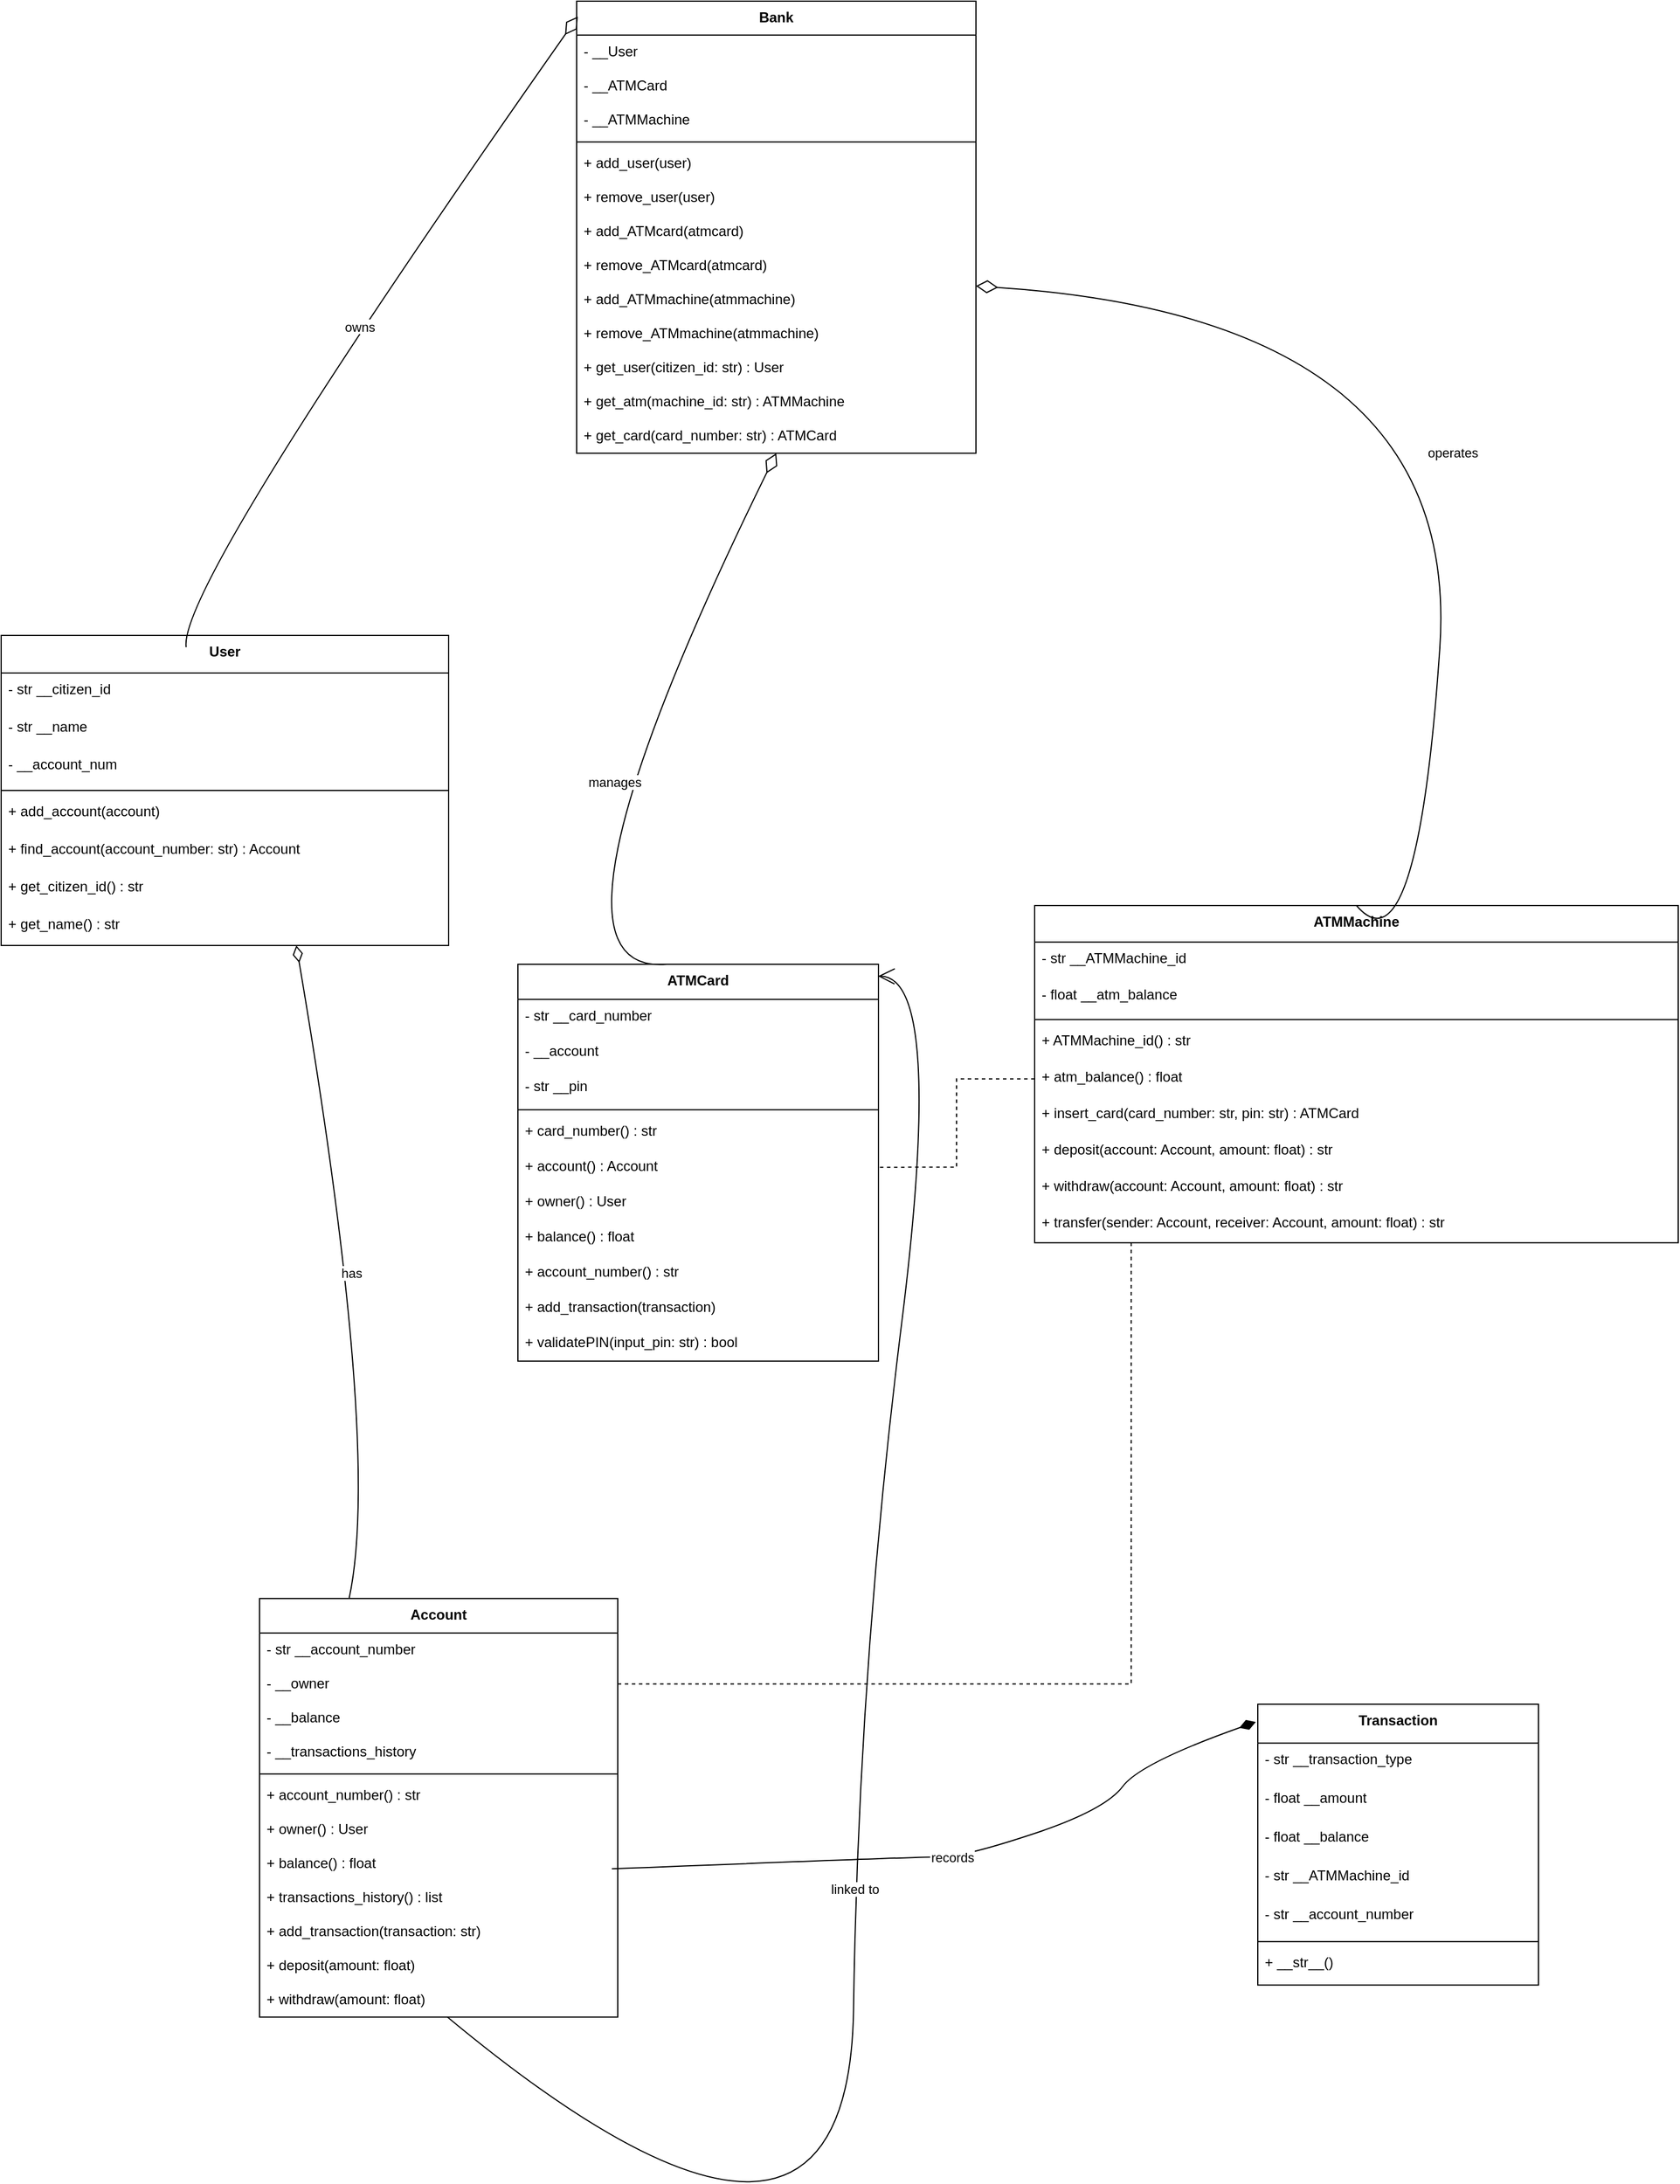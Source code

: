 <mxfile version="26.0.10">
  <diagram name="Page-1" id="AO7jDaF04mrUktQadGIV">
    <mxGraphModel dx="867" dy="-1650" grid="1" gridSize="10" guides="1" tooltips="1" connect="1" arrows="1" fold="1" page="1" pageScale="1" pageWidth="850" pageHeight="1100" math="0" shadow="0">
      <root>
        <mxCell id="0" />
        <mxCell id="1" parent="0" />
        <mxCell id="sYNDpKJ8vTi7Abch_v9E-185" value="Bank" style="swimlane;fontStyle=1;align=center;verticalAlign=top;childLayout=stackLayout;horizontal=1;startSize=28.923;horizontalStack=0;resizeParent=1;resizeParentMax=0;resizeLast=0;collapsible=0;marginBottom=0;" parent="1" vertex="1">
          <mxGeometry x="490" y="2730" width="340" height="384.923" as="geometry" />
        </mxCell>
        <mxCell id="sYNDpKJ8vTi7Abch_v9E-186" value="- __User" style="text;strokeColor=none;fillColor=none;align=left;verticalAlign=top;spacingLeft=4;spacingRight=4;overflow=hidden;rotatable=0;points=[[0,0.5],[1,0.5]];portConstraint=eastwest;" parent="sYNDpKJ8vTi7Abch_v9E-185" vertex="1">
          <mxGeometry y="28.923" width="340" height="29" as="geometry" />
        </mxCell>
        <mxCell id="sYNDpKJ8vTi7Abch_v9E-187" value="- __ATMCard" style="text;strokeColor=none;fillColor=none;align=left;verticalAlign=top;spacingLeft=4;spacingRight=4;overflow=hidden;rotatable=0;points=[[0,0.5],[1,0.5]];portConstraint=eastwest;" parent="sYNDpKJ8vTi7Abch_v9E-185" vertex="1">
          <mxGeometry y="57.923" width="340" height="29" as="geometry" />
        </mxCell>
        <mxCell id="sYNDpKJ8vTi7Abch_v9E-188" value="- __ATMMachine" style="text;strokeColor=none;fillColor=none;align=left;verticalAlign=top;spacingLeft=4;spacingRight=4;overflow=hidden;rotatable=0;points=[[0,0.5],[1,0.5]];portConstraint=eastwest;" parent="sYNDpKJ8vTi7Abch_v9E-185" vertex="1">
          <mxGeometry y="86.923" width="340" height="29" as="geometry" />
        </mxCell>
        <mxCell id="sYNDpKJ8vTi7Abch_v9E-189" style="line;strokeWidth=1;fillColor=none;align=left;verticalAlign=middle;spacingTop=-1;spacingLeft=3;spacingRight=3;rotatable=0;labelPosition=right;points=[];portConstraint=eastwest;strokeColor=inherit;" parent="sYNDpKJ8vTi7Abch_v9E-185" vertex="1">
          <mxGeometry y="115.923" width="340" height="8" as="geometry" />
        </mxCell>
        <mxCell id="sYNDpKJ8vTi7Abch_v9E-190" value="+ add_user(user)" style="text;strokeColor=none;fillColor=none;align=left;verticalAlign=top;spacingLeft=4;spacingRight=4;overflow=hidden;rotatable=0;points=[[0,0.5],[1,0.5]];portConstraint=eastwest;" parent="sYNDpKJ8vTi7Abch_v9E-185" vertex="1">
          <mxGeometry y="123.923" width="340" height="29" as="geometry" />
        </mxCell>
        <mxCell id="sYNDpKJ8vTi7Abch_v9E-191" value="+ remove_user(user)" style="text;strokeColor=none;fillColor=none;align=left;verticalAlign=top;spacingLeft=4;spacingRight=4;overflow=hidden;rotatable=0;points=[[0,0.5],[1,0.5]];portConstraint=eastwest;" parent="sYNDpKJ8vTi7Abch_v9E-185" vertex="1">
          <mxGeometry y="152.923" width="340" height="29" as="geometry" />
        </mxCell>
        <mxCell id="sYNDpKJ8vTi7Abch_v9E-192" value="+ add_ATMcard(atmcard)" style="text;strokeColor=none;fillColor=none;align=left;verticalAlign=top;spacingLeft=4;spacingRight=4;overflow=hidden;rotatable=0;points=[[0,0.5],[1,0.5]];portConstraint=eastwest;" parent="sYNDpKJ8vTi7Abch_v9E-185" vertex="1">
          <mxGeometry y="181.923" width="340" height="29" as="geometry" />
        </mxCell>
        <mxCell id="sYNDpKJ8vTi7Abch_v9E-193" value="+ remove_ATMcard(atmcard)" style="text;strokeColor=none;fillColor=none;align=left;verticalAlign=top;spacingLeft=4;spacingRight=4;overflow=hidden;rotatable=0;points=[[0,0.5],[1,0.5]];portConstraint=eastwest;" parent="sYNDpKJ8vTi7Abch_v9E-185" vertex="1">
          <mxGeometry y="210.923" width="340" height="29" as="geometry" />
        </mxCell>
        <mxCell id="sYNDpKJ8vTi7Abch_v9E-194" value="+ add_ATMmachine(atmmachine)" style="text;strokeColor=none;fillColor=none;align=left;verticalAlign=top;spacingLeft=4;spacingRight=4;overflow=hidden;rotatable=0;points=[[0,0.5],[1,0.5]];portConstraint=eastwest;" parent="sYNDpKJ8vTi7Abch_v9E-185" vertex="1">
          <mxGeometry y="239.923" width="340" height="29" as="geometry" />
        </mxCell>
        <mxCell id="sYNDpKJ8vTi7Abch_v9E-195" value="+ remove_ATMmachine(atmmachine)" style="text;strokeColor=none;fillColor=none;align=left;verticalAlign=top;spacingLeft=4;spacingRight=4;overflow=hidden;rotatable=0;points=[[0,0.5],[1,0.5]];portConstraint=eastwest;" parent="sYNDpKJ8vTi7Abch_v9E-185" vertex="1">
          <mxGeometry y="268.923" width="340" height="29" as="geometry" />
        </mxCell>
        <mxCell id="sYNDpKJ8vTi7Abch_v9E-196" value="+ get_user(citizen_id: str) : User" style="text;strokeColor=none;fillColor=none;align=left;verticalAlign=top;spacingLeft=4;spacingRight=4;overflow=hidden;rotatable=0;points=[[0,0.5],[1,0.5]];portConstraint=eastwest;" parent="sYNDpKJ8vTi7Abch_v9E-185" vertex="1">
          <mxGeometry y="297.923" width="340" height="29" as="geometry" />
        </mxCell>
        <mxCell id="sYNDpKJ8vTi7Abch_v9E-197" value="+ get_atm(machine_id: str) : ATMMachine" style="text;strokeColor=none;fillColor=none;align=left;verticalAlign=top;spacingLeft=4;spacingRight=4;overflow=hidden;rotatable=0;points=[[0,0.5],[1,0.5]];portConstraint=eastwest;" parent="sYNDpKJ8vTi7Abch_v9E-185" vertex="1">
          <mxGeometry y="326.923" width="340" height="29" as="geometry" />
        </mxCell>
        <mxCell id="sYNDpKJ8vTi7Abch_v9E-198" value="+ get_card(card_number: str) : ATMCard" style="text;strokeColor=none;fillColor=none;align=left;verticalAlign=top;spacingLeft=4;spacingRight=4;overflow=hidden;rotatable=0;points=[[0,0.5],[1,0.5]];portConstraint=eastwest;" parent="sYNDpKJ8vTi7Abch_v9E-185" vertex="1">
          <mxGeometry y="355.923" width="340" height="29" as="geometry" />
        </mxCell>
        <mxCell id="sYNDpKJ8vTi7Abch_v9E-199" value="User" style="swimlane;fontStyle=1;align=center;verticalAlign=top;childLayout=stackLayout;horizontal=1;startSize=32;horizontalStack=0;resizeParent=1;resizeParentMax=0;resizeLast=0;collapsible=0;marginBottom=0;" parent="1" vertex="1">
          <mxGeometry y="3270" width="381" height="264" as="geometry" />
        </mxCell>
        <mxCell id="sYNDpKJ8vTi7Abch_v9E-200" value="- str __citizen_id" style="text;strokeColor=none;fillColor=none;align=left;verticalAlign=top;spacingLeft=4;spacingRight=4;overflow=hidden;rotatable=0;points=[[0,0.5],[1,0.5]];portConstraint=eastwest;" parent="sYNDpKJ8vTi7Abch_v9E-199" vertex="1">
          <mxGeometry y="32" width="381" height="32" as="geometry" />
        </mxCell>
        <mxCell id="sYNDpKJ8vTi7Abch_v9E-201" value="- str __name" style="text;strokeColor=none;fillColor=none;align=left;verticalAlign=top;spacingLeft=4;spacingRight=4;overflow=hidden;rotatable=0;points=[[0,0.5],[1,0.5]];portConstraint=eastwest;" parent="sYNDpKJ8vTi7Abch_v9E-199" vertex="1">
          <mxGeometry y="64" width="381" height="32" as="geometry" />
        </mxCell>
        <mxCell id="sYNDpKJ8vTi7Abch_v9E-202" value="- __account_num" style="text;strokeColor=none;fillColor=none;align=left;verticalAlign=top;spacingLeft=4;spacingRight=4;overflow=hidden;rotatable=0;points=[[0,0.5],[1,0.5]];portConstraint=eastwest;" parent="sYNDpKJ8vTi7Abch_v9E-199" vertex="1">
          <mxGeometry y="96" width="381" height="32" as="geometry" />
        </mxCell>
        <mxCell id="sYNDpKJ8vTi7Abch_v9E-203" style="line;strokeWidth=1;fillColor=none;align=left;verticalAlign=middle;spacingTop=-1;spacingLeft=3;spacingRight=3;rotatable=0;labelPosition=right;points=[];portConstraint=eastwest;strokeColor=inherit;" parent="sYNDpKJ8vTi7Abch_v9E-199" vertex="1">
          <mxGeometry y="128" width="381" height="8" as="geometry" />
        </mxCell>
        <mxCell id="sYNDpKJ8vTi7Abch_v9E-204" value="+ add_account(account)" style="text;strokeColor=none;fillColor=none;align=left;verticalAlign=top;spacingLeft=4;spacingRight=4;overflow=hidden;rotatable=0;points=[[0,0.5],[1,0.5]];portConstraint=eastwest;" parent="sYNDpKJ8vTi7Abch_v9E-199" vertex="1">
          <mxGeometry y="136" width="381" height="32" as="geometry" />
        </mxCell>
        <mxCell id="sYNDpKJ8vTi7Abch_v9E-205" value="+ find_account(account_number: str) : Account" style="text;strokeColor=none;fillColor=none;align=left;verticalAlign=top;spacingLeft=4;spacingRight=4;overflow=hidden;rotatable=0;points=[[0,0.5],[1,0.5]];portConstraint=eastwest;" parent="sYNDpKJ8vTi7Abch_v9E-199" vertex="1">
          <mxGeometry y="168" width="381" height="32" as="geometry" />
        </mxCell>
        <mxCell id="sYNDpKJ8vTi7Abch_v9E-206" value="+ get_citizen_id() : str" style="text;strokeColor=none;fillColor=none;align=left;verticalAlign=top;spacingLeft=4;spacingRight=4;overflow=hidden;rotatable=0;points=[[0,0.5],[1,0.5]];portConstraint=eastwest;" parent="sYNDpKJ8vTi7Abch_v9E-199" vertex="1">
          <mxGeometry y="200" width="381" height="32" as="geometry" />
        </mxCell>
        <mxCell id="sYNDpKJ8vTi7Abch_v9E-207" value="+ get_name() : str" style="text;strokeColor=none;fillColor=none;align=left;verticalAlign=top;spacingLeft=4;spacingRight=4;overflow=hidden;rotatable=0;points=[[0,0.5],[1,0.5]];portConstraint=eastwest;" parent="sYNDpKJ8vTi7Abch_v9E-199" vertex="1">
          <mxGeometry y="232" width="381" height="32" as="geometry" />
        </mxCell>
        <mxCell id="sYNDpKJ8vTi7Abch_v9E-208" value="Account" style="swimlane;fontStyle=1;align=center;verticalAlign=top;childLayout=stackLayout;horizontal=1;startSize=29.333;horizontalStack=0;resizeParent=1;resizeParentMax=0;resizeLast=0;collapsible=0;marginBottom=0;" parent="1" vertex="1">
          <mxGeometry x="220" y="4090" width="305" height="356.333" as="geometry" />
        </mxCell>
        <mxCell id="sYNDpKJ8vTi7Abch_v9E-209" value="- str __account_number" style="text;strokeColor=none;fillColor=none;align=left;verticalAlign=top;spacingLeft=4;spacingRight=4;overflow=hidden;rotatable=0;points=[[0,0.5],[1,0.5]];portConstraint=eastwest;" parent="sYNDpKJ8vTi7Abch_v9E-208" vertex="1">
          <mxGeometry y="29.333" width="305" height="29" as="geometry" />
        </mxCell>
        <mxCell id="sYNDpKJ8vTi7Abch_v9E-210" value="- __owner" style="text;strokeColor=none;fillColor=none;align=left;verticalAlign=top;spacingLeft=4;spacingRight=4;overflow=hidden;rotatable=0;points=[[0,0.5],[1,0.5]];portConstraint=eastwest;" parent="sYNDpKJ8vTi7Abch_v9E-208" vertex="1">
          <mxGeometry y="58.333" width="305" height="29" as="geometry" />
        </mxCell>
        <mxCell id="sYNDpKJ8vTi7Abch_v9E-211" value="- __balance" style="text;strokeColor=none;fillColor=none;align=left;verticalAlign=top;spacingLeft=4;spacingRight=4;overflow=hidden;rotatable=0;points=[[0,0.5],[1,0.5]];portConstraint=eastwest;" parent="sYNDpKJ8vTi7Abch_v9E-208" vertex="1">
          <mxGeometry y="87.333" width="305" height="29" as="geometry" />
        </mxCell>
        <mxCell id="sYNDpKJ8vTi7Abch_v9E-212" value="- __transactions_history" style="text;strokeColor=none;fillColor=none;align=left;verticalAlign=top;spacingLeft=4;spacingRight=4;overflow=hidden;rotatable=0;points=[[0,0.5],[1,0.5]];portConstraint=eastwest;" parent="sYNDpKJ8vTi7Abch_v9E-208" vertex="1">
          <mxGeometry y="116.333" width="305" height="29" as="geometry" />
        </mxCell>
        <mxCell id="sYNDpKJ8vTi7Abch_v9E-213" style="line;strokeWidth=1;fillColor=none;align=left;verticalAlign=middle;spacingTop=-1;spacingLeft=3;spacingRight=3;rotatable=0;labelPosition=right;points=[];portConstraint=eastwest;strokeColor=inherit;" parent="sYNDpKJ8vTi7Abch_v9E-208" vertex="1">
          <mxGeometry y="145.333" width="305" height="8" as="geometry" />
        </mxCell>
        <mxCell id="sYNDpKJ8vTi7Abch_v9E-214" value="+ account_number() : str" style="text;strokeColor=none;fillColor=none;align=left;verticalAlign=top;spacingLeft=4;spacingRight=4;overflow=hidden;rotatable=0;points=[[0,0.5],[1,0.5]];portConstraint=eastwest;" parent="sYNDpKJ8vTi7Abch_v9E-208" vertex="1">
          <mxGeometry y="153.333" width="305" height="29" as="geometry" />
        </mxCell>
        <mxCell id="sYNDpKJ8vTi7Abch_v9E-215" value="+ owner() : User" style="text;strokeColor=none;fillColor=none;align=left;verticalAlign=top;spacingLeft=4;spacingRight=4;overflow=hidden;rotatable=0;points=[[0,0.5],[1,0.5]];portConstraint=eastwest;" parent="sYNDpKJ8vTi7Abch_v9E-208" vertex="1">
          <mxGeometry y="182.333" width="305" height="29" as="geometry" />
        </mxCell>
        <mxCell id="sYNDpKJ8vTi7Abch_v9E-216" value="+ balance() : float" style="text;strokeColor=none;fillColor=none;align=left;verticalAlign=top;spacingLeft=4;spacingRight=4;overflow=hidden;rotatable=0;points=[[0,0.5],[1,0.5]];portConstraint=eastwest;" parent="sYNDpKJ8vTi7Abch_v9E-208" vertex="1">
          <mxGeometry y="211.333" width="305" height="29" as="geometry" />
        </mxCell>
        <mxCell id="sYNDpKJ8vTi7Abch_v9E-217" value="+ transactions_history() : list" style="text;strokeColor=none;fillColor=none;align=left;verticalAlign=top;spacingLeft=4;spacingRight=4;overflow=hidden;rotatable=0;points=[[0,0.5],[1,0.5]];portConstraint=eastwest;" parent="sYNDpKJ8vTi7Abch_v9E-208" vertex="1">
          <mxGeometry y="240.333" width="305" height="29" as="geometry" />
        </mxCell>
        <mxCell id="sYNDpKJ8vTi7Abch_v9E-218" value="+ add_transaction(transaction: str)" style="text;strokeColor=none;fillColor=none;align=left;verticalAlign=top;spacingLeft=4;spacingRight=4;overflow=hidden;rotatable=0;points=[[0,0.5],[1,0.5]];portConstraint=eastwest;" parent="sYNDpKJ8vTi7Abch_v9E-208" vertex="1">
          <mxGeometry y="269.333" width="305" height="29" as="geometry" />
        </mxCell>
        <mxCell id="sYNDpKJ8vTi7Abch_v9E-219" value="+ deposit(amount: float)" style="text;strokeColor=none;fillColor=none;align=left;verticalAlign=top;spacingLeft=4;spacingRight=4;overflow=hidden;rotatable=0;points=[[0,0.5],[1,0.5]];portConstraint=eastwest;" parent="sYNDpKJ8vTi7Abch_v9E-208" vertex="1">
          <mxGeometry y="298.333" width="305" height="29" as="geometry" />
        </mxCell>
        <mxCell id="sYNDpKJ8vTi7Abch_v9E-220" value="+ withdraw(amount: float)" style="text;strokeColor=none;fillColor=none;align=left;verticalAlign=top;spacingLeft=4;spacingRight=4;overflow=hidden;rotatable=0;points=[[0,0.5],[1,0.5]];portConstraint=eastwest;" parent="sYNDpKJ8vTi7Abch_v9E-208" vertex="1">
          <mxGeometry y="327.333" width="305" height="29" as="geometry" />
        </mxCell>
        <mxCell id="sYNDpKJ8vTi7Abch_v9E-221" value="ATMCard" style="swimlane;fontStyle=1;align=center;verticalAlign=top;childLayout=stackLayout;horizontal=1;startSize=29.818;horizontalStack=0;resizeParent=1;resizeParentMax=0;resizeLast=0;collapsible=0;marginBottom=0;" parent="1" vertex="1">
          <mxGeometry x="440" y="3550" width="307" height="337.818" as="geometry" />
        </mxCell>
        <mxCell id="sYNDpKJ8vTi7Abch_v9E-222" value="- str __card_number" style="text;strokeColor=none;fillColor=none;align=left;verticalAlign=top;spacingLeft=4;spacingRight=4;overflow=hidden;rotatable=0;points=[[0,0.5],[1,0.5]];portConstraint=eastwest;" parent="sYNDpKJ8vTi7Abch_v9E-221" vertex="1">
          <mxGeometry y="29.818" width="307" height="30" as="geometry" />
        </mxCell>
        <mxCell id="sYNDpKJ8vTi7Abch_v9E-223" value="- __account" style="text;strokeColor=none;fillColor=none;align=left;verticalAlign=top;spacingLeft=4;spacingRight=4;overflow=hidden;rotatable=0;points=[[0,0.5],[1,0.5]];portConstraint=eastwest;" parent="sYNDpKJ8vTi7Abch_v9E-221" vertex="1">
          <mxGeometry y="59.818" width="307" height="30" as="geometry" />
        </mxCell>
        <mxCell id="sYNDpKJ8vTi7Abch_v9E-224" value="- str __pin" style="text;strokeColor=none;fillColor=none;align=left;verticalAlign=top;spacingLeft=4;spacingRight=4;overflow=hidden;rotatable=0;points=[[0,0.5],[1,0.5]];portConstraint=eastwest;" parent="sYNDpKJ8vTi7Abch_v9E-221" vertex="1">
          <mxGeometry y="89.818" width="307" height="30" as="geometry" />
        </mxCell>
        <mxCell id="sYNDpKJ8vTi7Abch_v9E-225" style="line;strokeWidth=1;fillColor=none;align=left;verticalAlign=middle;spacingTop=-1;spacingLeft=3;spacingRight=3;rotatable=0;labelPosition=right;points=[];portConstraint=eastwest;strokeColor=inherit;" parent="sYNDpKJ8vTi7Abch_v9E-221" vertex="1">
          <mxGeometry y="119.818" width="307" height="8" as="geometry" />
        </mxCell>
        <mxCell id="sYNDpKJ8vTi7Abch_v9E-226" value="+ card_number() : str" style="text;strokeColor=none;fillColor=none;align=left;verticalAlign=top;spacingLeft=4;spacingRight=4;overflow=hidden;rotatable=0;points=[[0,0.5],[1,0.5]];portConstraint=eastwest;" parent="sYNDpKJ8vTi7Abch_v9E-221" vertex="1">
          <mxGeometry y="127.818" width="307" height="30" as="geometry" />
        </mxCell>
        <mxCell id="sYNDpKJ8vTi7Abch_v9E-227" value="+ account() : Account" style="text;strokeColor=none;fillColor=none;align=left;verticalAlign=top;spacingLeft=4;spacingRight=4;overflow=hidden;rotatable=0;points=[[0,0.5],[1,0.5]];portConstraint=eastwest;" parent="sYNDpKJ8vTi7Abch_v9E-221" vertex="1">
          <mxGeometry y="157.818" width="307" height="30" as="geometry" />
        </mxCell>
        <mxCell id="sYNDpKJ8vTi7Abch_v9E-228" value="+ owner() : User" style="text;strokeColor=none;fillColor=none;align=left;verticalAlign=top;spacingLeft=4;spacingRight=4;overflow=hidden;rotatable=0;points=[[0,0.5],[1,0.5]];portConstraint=eastwest;" parent="sYNDpKJ8vTi7Abch_v9E-221" vertex="1">
          <mxGeometry y="187.818" width="307" height="30" as="geometry" />
        </mxCell>
        <mxCell id="sYNDpKJ8vTi7Abch_v9E-229" value="+ balance() : float" style="text;strokeColor=none;fillColor=none;align=left;verticalAlign=top;spacingLeft=4;spacingRight=4;overflow=hidden;rotatable=0;points=[[0,0.5],[1,0.5]];portConstraint=eastwest;" parent="sYNDpKJ8vTi7Abch_v9E-221" vertex="1">
          <mxGeometry y="217.818" width="307" height="30" as="geometry" />
        </mxCell>
        <mxCell id="sYNDpKJ8vTi7Abch_v9E-230" value="+ account_number() : str" style="text;strokeColor=none;fillColor=none;align=left;verticalAlign=top;spacingLeft=4;spacingRight=4;overflow=hidden;rotatable=0;points=[[0,0.5],[1,0.5]];portConstraint=eastwest;" parent="sYNDpKJ8vTi7Abch_v9E-221" vertex="1">
          <mxGeometry y="247.818" width="307" height="30" as="geometry" />
        </mxCell>
        <mxCell id="sYNDpKJ8vTi7Abch_v9E-231" value="+ add_transaction(transaction)" style="text;strokeColor=none;fillColor=none;align=left;verticalAlign=top;spacingLeft=4;spacingRight=4;overflow=hidden;rotatable=0;points=[[0,0.5],[1,0.5]];portConstraint=eastwest;" parent="sYNDpKJ8vTi7Abch_v9E-221" vertex="1">
          <mxGeometry y="277.818" width="307" height="30" as="geometry" />
        </mxCell>
        <mxCell id="sYNDpKJ8vTi7Abch_v9E-232" value="+ validatePIN(input_pin: str) : bool" style="text;strokeColor=none;fillColor=none;align=left;verticalAlign=top;spacingLeft=4;spacingRight=4;overflow=hidden;rotatable=0;points=[[0,0.5],[1,0.5]];portConstraint=eastwest;" parent="sYNDpKJ8vTi7Abch_v9E-221" vertex="1">
          <mxGeometry y="307.818" width="307" height="30" as="geometry" />
        </mxCell>
        <mxCell id="sYNDpKJ8vTi7Abch_v9E-233" value="ATMMachine" style="swimlane;fontStyle=1;align=center;verticalAlign=top;childLayout=stackLayout;horizontal=1;startSize=31.111;horizontalStack=0;resizeParent=1;resizeParentMax=0;resizeLast=0;collapsible=0;marginBottom=0;" parent="1" vertex="1">
          <mxGeometry x="880" y="3500" width="548" height="287.111" as="geometry" />
        </mxCell>
        <mxCell id="sYNDpKJ8vTi7Abch_v9E-234" value="- str __ATMMachine_id" style="text;strokeColor=none;fillColor=none;align=left;verticalAlign=top;spacingLeft=4;spacingRight=4;overflow=hidden;rotatable=0;points=[[0,0.5],[1,0.5]];portConstraint=eastwest;" parent="sYNDpKJ8vTi7Abch_v9E-233" vertex="1">
          <mxGeometry y="31.111" width="548" height="31" as="geometry" />
        </mxCell>
        <mxCell id="sYNDpKJ8vTi7Abch_v9E-235" value="- float __atm_balance" style="text;strokeColor=none;fillColor=none;align=left;verticalAlign=top;spacingLeft=4;spacingRight=4;overflow=hidden;rotatable=0;points=[[0,0.5],[1,0.5]];portConstraint=eastwest;" parent="sYNDpKJ8vTi7Abch_v9E-233" vertex="1">
          <mxGeometry y="62.111" width="548" height="31" as="geometry" />
        </mxCell>
        <mxCell id="sYNDpKJ8vTi7Abch_v9E-236" style="line;strokeWidth=1;fillColor=none;align=left;verticalAlign=middle;spacingTop=-1;spacingLeft=3;spacingRight=3;rotatable=0;labelPosition=right;points=[];portConstraint=eastwest;strokeColor=inherit;" parent="sYNDpKJ8vTi7Abch_v9E-233" vertex="1">
          <mxGeometry y="93.111" width="548" height="8" as="geometry" />
        </mxCell>
        <mxCell id="sYNDpKJ8vTi7Abch_v9E-237" value="+ ATMMachine_id() : str" style="text;strokeColor=none;fillColor=none;align=left;verticalAlign=top;spacingLeft=4;spacingRight=4;overflow=hidden;rotatable=0;points=[[0,0.5],[1,0.5]];portConstraint=eastwest;" parent="sYNDpKJ8vTi7Abch_v9E-233" vertex="1">
          <mxGeometry y="101.111" width="548" height="31" as="geometry" />
        </mxCell>
        <mxCell id="sYNDpKJ8vTi7Abch_v9E-238" value="+ atm_balance() : float" style="text;strokeColor=none;fillColor=none;align=left;verticalAlign=top;spacingLeft=4;spacingRight=4;overflow=hidden;rotatable=0;points=[[0,0.5],[1,0.5]];portConstraint=eastwest;" parent="sYNDpKJ8vTi7Abch_v9E-233" vertex="1">
          <mxGeometry y="132.111" width="548" height="31" as="geometry" />
        </mxCell>
        <mxCell id="sYNDpKJ8vTi7Abch_v9E-239" value="+ insert_card(card_number: str, pin: str) : ATMCard" style="text;strokeColor=none;fillColor=none;align=left;verticalAlign=top;spacingLeft=4;spacingRight=4;overflow=hidden;rotatable=0;points=[[0,0.5],[1,0.5]];portConstraint=eastwest;" parent="sYNDpKJ8vTi7Abch_v9E-233" vertex="1">
          <mxGeometry y="163.111" width="548" height="31" as="geometry" />
        </mxCell>
        <mxCell id="sYNDpKJ8vTi7Abch_v9E-240" value="+ deposit(account: Account, amount: float) : str" style="text;strokeColor=none;fillColor=none;align=left;verticalAlign=top;spacingLeft=4;spacingRight=4;overflow=hidden;rotatable=0;points=[[0,0.5],[1,0.5]];portConstraint=eastwest;" parent="sYNDpKJ8vTi7Abch_v9E-233" vertex="1">
          <mxGeometry y="194.111" width="548" height="31" as="geometry" />
        </mxCell>
        <mxCell id="sYNDpKJ8vTi7Abch_v9E-241" value="+ withdraw(account: Account, amount: float) : str" style="text;strokeColor=none;fillColor=none;align=left;verticalAlign=top;spacingLeft=4;spacingRight=4;overflow=hidden;rotatable=0;points=[[0,0.5],[1,0.5]];portConstraint=eastwest;" parent="sYNDpKJ8vTi7Abch_v9E-233" vertex="1">
          <mxGeometry y="225.111" width="548" height="31" as="geometry" />
        </mxCell>
        <mxCell id="sYNDpKJ8vTi7Abch_v9E-242" value="+ transfer(sender: Account, receiver: Account, amount: float) : str" style="text;strokeColor=none;fillColor=none;align=left;verticalAlign=top;spacingLeft=4;spacingRight=4;overflow=hidden;rotatable=0;points=[[0,0.5],[1,0.5]];portConstraint=eastwest;" parent="sYNDpKJ8vTi7Abch_v9E-233" vertex="1">
          <mxGeometry y="256.111" width="548" height="31" as="geometry" />
        </mxCell>
        <mxCell id="sYNDpKJ8vTi7Abch_v9E-243" value="Transaction" style="swimlane;fontStyle=1;align=center;verticalAlign=top;childLayout=stackLayout;horizontal=1;startSize=33.143;horizontalStack=0;resizeParent=1;resizeParentMax=0;resizeLast=0;collapsible=0;marginBottom=0;" parent="1" vertex="1">
          <mxGeometry x="1070" y="4180" width="239" height="239.143" as="geometry" />
        </mxCell>
        <mxCell id="sYNDpKJ8vTi7Abch_v9E-244" value="- str __transaction_type" style="text;strokeColor=none;fillColor=none;align=left;verticalAlign=top;spacingLeft=4;spacingRight=4;overflow=hidden;rotatable=0;points=[[0,0.5],[1,0.5]];portConstraint=eastwest;" parent="sYNDpKJ8vTi7Abch_v9E-243" vertex="1">
          <mxGeometry y="33.143" width="239" height="33" as="geometry" />
        </mxCell>
        <mxCell id="sYNDpKJ8vTi7Abch_v9E-245" value="- float __amount" style="text;strokeColor=none;fillColor=none;align=left;verticalAlign=top;spacingLeft=4;spacingRight=4;overflow=hidden;rotatable=0;points=[[0,0.5],[1,0.5]];portConstraint=eastwest;" parent="sYNDpKJ8vTi7Abch_v9E-243" vertex="1">
          <mxGeometry y="66.143" width="239" height="33" as="geometry" />
        </mxCell>
        <mxCell id="sYNDpKJ8vTi7Abch_v9E-246" value="- float __balance" style="text;strokeColor=none;fillColor=none;align=left;verticalAlign=top;spacingLeft=4;spacingRight=4;overflow=hidden;rotatable=0;points=[[0,0.5],[1,0.5]];portConstraint=eastwest;" parent="sYNDpKJ8vTi7Abch_v9E-243" vertex="1">
          <mxGeometry y="99.143" width="239" height="33" as="geometry" />
        </mxCell>
        <mxCell id="sYNDpKJ8vTi7Abch_v9E-247" value="- str __ATMMachine_id" style="text;strokeColor=none;fillColor=none;align=left;verticalAlign=top;spacingLeft=4;spacingRight=4;overflow=hidden;rotatable=0;points=[[0,0.5],[1,0.5]];portConstraint=eastwest;" parent="sYNDpKJ8vTi7Abch_v9E-243" vertex="1">
          <mxGeometry y="132.143" width="239" height="33" as="geometry" />
        </mxCell>
        <mxCell id="sYNDpKJ8vTi7Abch_v9E-248" value="- str __account_number" style="text;strokeColor=none;fillColor=none;align=left;verticalAlign=top;spacingLeft=4;spacingRight=4;overflow=hidden;rotatable=0;points=[[0,0.5],[1,0.5]];portConstraint=eastwest;" parent="sYNDpKJ8vTi7Abch_v9E-243" vertex="1">
          <mxGeometry y="165.143" width="239" height="33" as="geometry" />
        </mxCell>
        <mxCell id="sYNDpKJ8vTi7Abch_v9E-249" style="line;strokeWidth=1;fillColor=none;align=left;verticalAlign=middle;spacingTop=-1;spacingLeft=3;spacingRight=3;rotatable=0;labelPosition=right;points=[];portConstraint=eastwest;strokeColor=inherit;" parent="sYNDpKJ8vTi7Abch_v9E-243" vertex="1">
          <mxGeometry y="198.143" width="239" height="8" as="geometry" />
        </mxCell>
        <mxCell id="sYNDpKJ8vTi7Abch_v9E-250" value="+ __str__()" style="text;strokeColor=none;fillColor=none;align=left;verticalAlign=top;spacingLeft=4;spacingRight=4;overflow=hidden;rotatable=0;points=[[0,0.5],[1,0.5]];portConstraint=eastwest;" parent="sYNDpKJ8vTi7Abch_v9E-243" vertex="1">
          <mxGeometry y="206.143" width="239" height="33" as="geometry" />
        </mxCell>
        <mxCell id="sYNDpKJ8vTi7Abch_v9E-251" value="owns" style="curved=1;startArrow=diamondThin;startSize=16;startFill=0;endArrow=none;exitX=0.003;exitY=0.034;entryX=0.5;entryY=0;rounded=0;entryDx=0;entryDy=0;exitDx=0;exitDy=0;exitPerimeter=0;" parent="1" source="sYNDpKJ8vTi7Abch_v9E-185" edge="1">
          <mxGeometry relative="1" as="geometry">
            <Array as="points">
              <mxPoint x="150" y="3228.42" />
            </Array>
            <mxPoint x="307" y="2630.002" as="sourcePoint" />
            <mxPoint x="157.5" y="3280" as="targetPoint" />
          </mxGeometry>
        </mxCell>
        <mxCell id="sYNDpKJ8vTi7Abch_v9E-252" value="manages" style="curved=1;startArrow=diamondThin;startSize=16;startFill=0;endArrow=none;exitX=0.5;exitY=1;entryX=0.413;entryY=0;rounded=0;entryDx=0;entryDy=0;entryPerimeter=0;" parent="1" source="sYNDpKJ8vTi7Abch_v9E-185" target="sYNDpKJ8vTi7Abch_v9E-221" edge="1">
          <mxGeometry relative="1" as="geometry">
            <Array as="points">
              <mxPoint x="441" y="3561" />
            </Array>
          </mxGeometry>
        </mxCell>
        <mxCell id="sYNDpKJ8vTi7Abch_v9E-253" value="operates" style="curved=1;startArrow=diamondThin;startSize=16;startFill=0;endArrow=none;exitX=1;exitY=0.63;entryX=0.5;entryY=0;rounded=0;" parent="1" source="sYNDpKJ8vTi7Abch_v9E-185" target="sYNDpKJ8vTi7Abch_v9E-233" edge="1">
          <mxGeometry x="0.001" relative="1" as="geometry">
            <Array as="points">
              <mxPoint x="1244" y="3000" />
              <mxPoint x="1206" y="3561" />
            </Array>
            <mxPoint as="offset" />
          </mxGeometry>
        </mxCell>
        <mxCell id="sYNDpKJ8vTi7Abch_v9E-254" value="has" style="curved=1;startArrow=none;endArrow=diamondThin;endSize=12;exitX=0.25;exitY=0;entryX=0.989;entryY=0.044;rounded=0;entryDx=0;entryDy=0;entryPerimeter=0;exitDx=0;exitDy=0;startFill=0;endFill=0;" parent="1" source="sYNDpKJ8vTi7Abch_v9E-208" edge="1">
          <mxGeometry relative="1" as="geometry">
            <Array as="points">
              <mxPoint x="324" y="3962.38" />
            </Array>
            <mxPoint x="170" y="4747.94" as="sourcePoint" />
            <mxPoint x="251.309" y="3533.996" as="targetPoint" />
          </mxGeometry>
        </mxCell>
        <mxCell id="sYNDpKJ8vTi7Abch_v9E-255" value="records" style="curved=1;startArrow=none;endArrow=diamondThin;endSize=12;rounded=0;entryX=-0.007;entryY=0.063;entryDx=0;entryDy=0;entryPerimeter=0;startFill=0;endFill=1;" parent="1" target="sYNDpKJ8vTi7Abch_v9E-243" edge="1">
          <mxGeometry relative="1" as="geometry">
            <Array as="points">
              <mxPoint x="780" y="4310" />
              <mxPoint x="820" y="4310" />
              <mxPoint x="940" y="4270" />
              <mxPoint x="970" y="4230" />
            </Array>
            <mxPoint x="520" y="4320.14" as="sourcePoint" />
            <mxPoint x="1380" y="4180.14" as="targetPoint" />
          </mxGeometry>
        </mxCell>
        <mxCell id="sYNDpKJ8vTi7Abch_v9E-256" value="linked to" style="curved=1;startArrow=none;endArrow=open;endSize=12;exitX=0.29;exitY=1;entryX=0.999;entryY=0.03;rounded=0;entryDx=0;entryDy=0;entryPerimeter=0;" parent="1" target="sYNDpKJ8vTi7Abch_v9E-221" edge="1">
          <mxGeometry relative="1" as="geometry">
            <Array as="points">
              <mxPoint x="721.55" y="4730" />
              <mxPoint x="730" y="4150" />
              <mxPoint x="803.55" y="3561" />
            </Array>
            <mxPoint x="380.0" y="4446.333" as="sourcePoint" />
            <mxPoint x="775.48" y="3559.931" as="targetPoint" />
          </mxGeometry>
        </mxCell>
        <mxCell id="F08Fx924cOL8Yi1I1qtk-1" style="edgeStyle=orthogonalEdgeStyle;rounded=0;orthogonalLoop=1;jettySize=auto;html=1;entryX=1;entryY=0.5;entryDx=0;entryDy=0;endArrow=none;startFill=0;dashed=1;" edge="1" parent="1" source="sYNDpKJ8vTi7Abch_v9E-238" target="sYNDpKJ8vTi7Abch_v9E-227">
          <mxGeometry relative="1" as="geometry" />
        </mxCell>
        <mxCell id="F08Fx924cOL8Yi1I1qtk-3" style="edgeStyle=orthogonalEdgeStyle;rounded=0;orthogonalLoop=1;jettySize=auto;html=1;entryX=0.15;entryY=0.976;entryDx=0;entryDy=0;entryPerimeter=0;dashed=1;endArrow=none;startFill=0;" edge="1" parent="1" source="sYNDpKJ8vTi7Abch_v9E-210" target="sYNDpKJ8vTi7Abch_v9E-242">
          <mxGeometry relative="1" as="geometry" />
        </mxCell>
      </root>
    </mxGraphModel>
  </diagram>
</mxfile>
